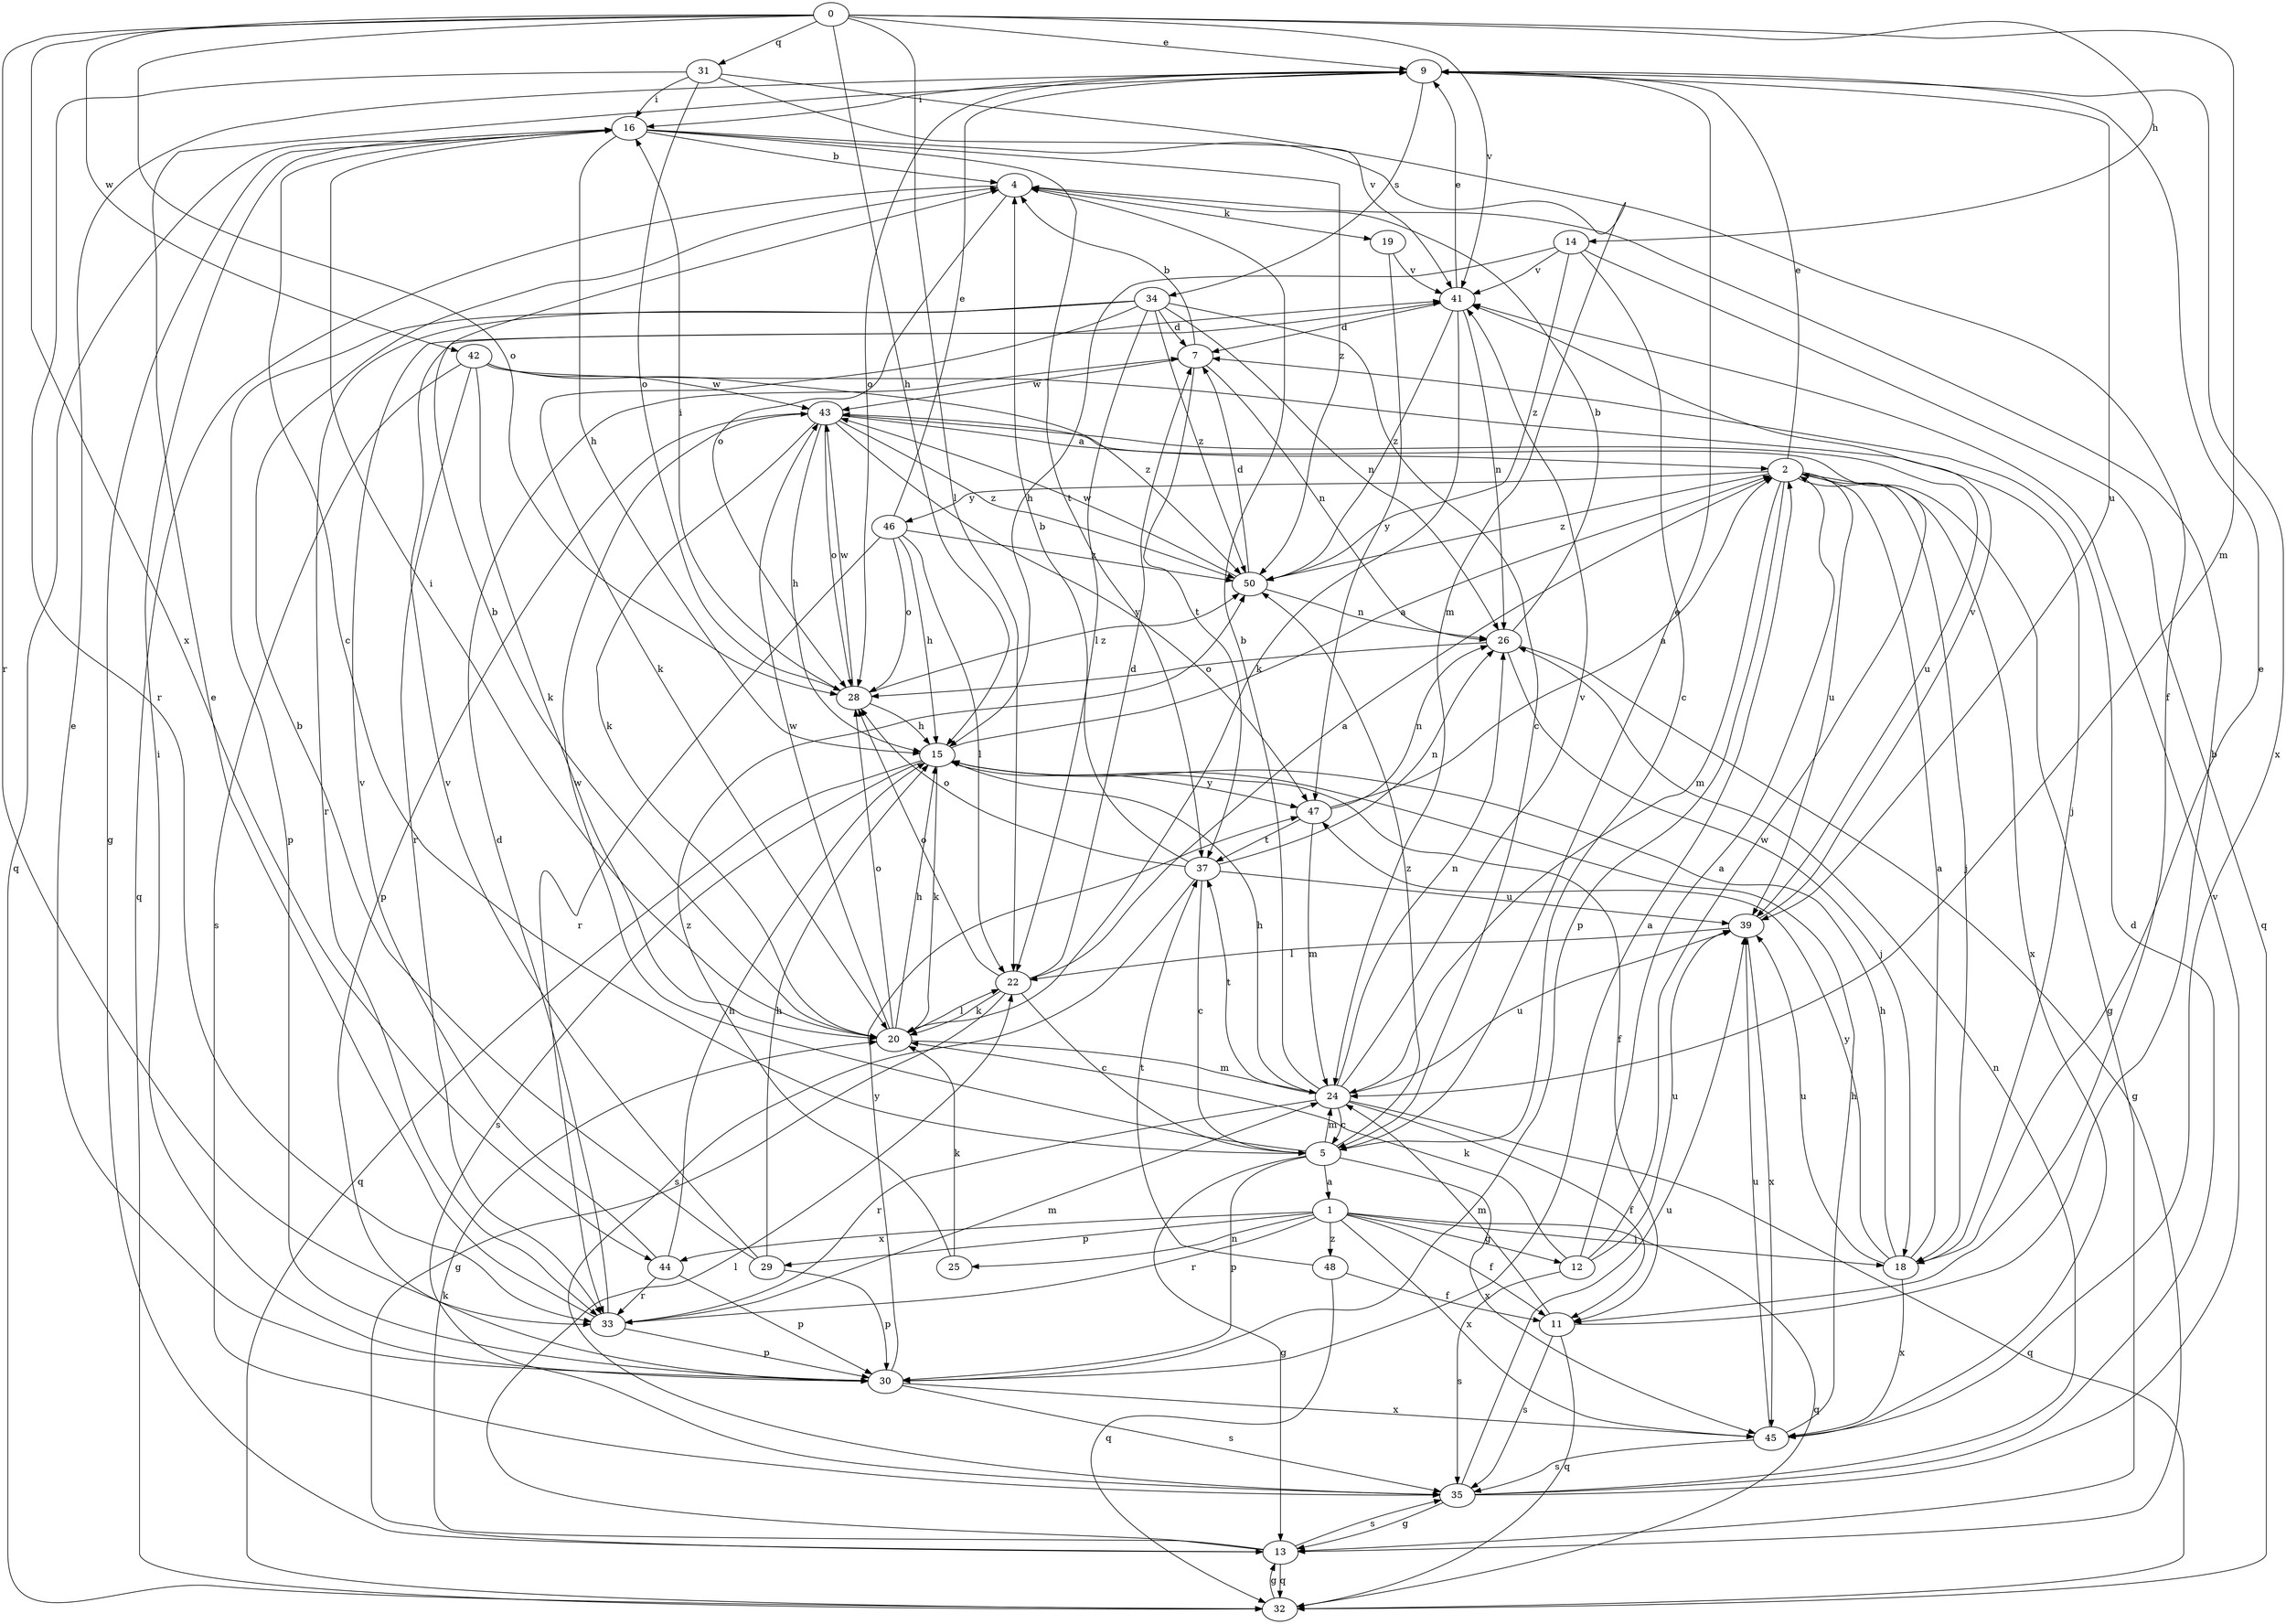 strict digraph  {
0;
1;
2;
4;
5;
7;
9;
11;
12;
13;
14;
15;
16;
18;
19;
20;
22;
24;
25;
26;
28;
29;
30;
31;
32;
33;
34;
35;
37;
39;
41;
42;
43;
44;
45;
46;
47;
48;
50;
0 -> 9  [label=e];
0 -> 14  [label=h];
0 -> 15  [label=h];
0 -> 22  [label=l];
0 -> 24  [label=m];
0 -> 28  [label=o];
0 -> 31  [label=q];
0 -> 33  [label=r];
0 -> 41  [label=v];
0 -> 42  [label=w];
0 -> 44  [label=x];
1 -> 11  [label=f];
1 -> 12  [label=g];
1 -> 18  [label=j];
1 -> 25  [label=n];
1 -> 29  [label=p];
1 -> 32  [label=q];
1 -> 33  [label=r];
1 -> 44  [label=x];
1 -> 45  [label=x];
1 -> 48  [label=z];
2 -> 9  [label=e];
2 -> 13  [label=g];
2 -> 18  [label=j];
2 -> 24  [label=m];
2 -> 30  [label=p];
2 -> 39  [label=u];
2 -> 45  [label=x];
2 -> 46  [label=y];
2 -> 50  [label=z];
4 -> 19  [label=k];
4 -> 28  [label=o];
4 -> 32  [label=q];
5 -> 1  [label=a];
5 -> 9  [label=e];
5 -> 13  [label=g];
5 -> 24  [label=m];
5 -> 30  [label=p];
5 -> 43  [label=w];
5 -> 45  [label=x];
5 -> 50  [label=z];
7 -> 4  [label=b];
7 -> 26  [label=n];
7 -> 37  [label=t];
7 -> 43  [label=w];
9 -> 16  [label=i];
9 -> 28  [label=o];
9 -> 34  [label=s];
9 -> 39  [label=u];
9 -> 45  [label=x];
11 -> 4  [label=b];
11 -> 24  [label=m];
11 -> 32  [label=q];
11 -> 35  [label=s];
12 -> 2  [label=a];
12 -> 20  [label=k];
12 -> 35  [label=s];
12 -> 39  [label=u];
12 -> 43  [label=w];
13 -> 20  [label=k];
13 -> 22  [label=l];
13 -> 32  [label=q];
13 -> 35  [label=s];
14 -> 5  [label=c];
14 -> 15  [label=h];
14 -> 32  [label=q];
14 -> 41  [label=v];
14 -> 50  [label=z];
15 -> 2  [label=a];
15 -> 11  [label=f];
15 -> 20  [label=k];
15 -> 32  [label=q];
15 -> 35  [label=s];
15 -> 47  [label=y];
16 -> 4  [label=b];
16 -> 5  [label=c];
16 -> 13  [label=g];
16 -> 15  [label=h];
16 -> 24  [label=m];
16 -> 32  [label=q];
16 -> 37  [label=t];
16 -> 50  [label=z];
18 -> 2  [label=a];
18 -> 9  [label=e];
18 -> 15  [label=h];
18 -> 39  [label=u];
18 -> 45  [label=x];
18 -> 47  [label=y];
19 -> 41  [label=v];
19 -> 47  [label=y];
20 -> 4  [label=b];
20 -> 15  [label=h];
20 -> 16  [label=i];
20 -> 22  [label=l];
20 -> 24  [label=m];
20 -> 28  [label=o];
20 -> 43  [label=w];
22 -> 2  [label=a];
22 -> 5  [label=c];
22 -> 7  [label=d];
22 -> 13  [label=g];
22 -> 20  [label=k];
22 -> 28  [label=o];
24 -> 4  [label=b];
24 -> 5  [label=c];
24 -> 11  [label=f];
24 -> 15  [label=h];
24 -> 26  [label=n];
24 -> 32  [label=q];
24 -> 33  [label=r];
24 -> 37  [label=t];
24 -> 39  [label=u];
24 -> 41  [label=v];
25 -> 20  [label=k];
25 -> 50  [label=z];
26 -> 4  [label=b];
26 -> 13  [label=g];
26 -> 18  [label=j];
26 -> 28  [label=o];
28 -> 15  [label=h];
28 -> 16  [label=i];
28 -> 43  [label=w];
28 -> 50  [label=z];
29 -> 4  [label=b];
29 -> 15  [label=h];
29 -> 30  [label=p];
29 -> 41  [label=v];
30 -> 2  [label=a];
30 -> 9  [label=e];
30 -> 16  [label=i];
30 -> 35  [label=s];
30 -> 45  [label=x];
30 -> 47  [label=y];
31 -> 11  [label=f];
31 -> 16  [label=i];
31 -> 28  [label=o];
31 -> 33  [label=r];
31 -> 41  [label=v];
32 -> 13  [label=g];
33 -> 7  [label=d];
33 -> 9  [label=e];
33 -> 24  [label=m];
33 -> 30  [label=p];
34 -> 5  [label=c];
34 -> 7  [label=d];
34 -> 20  [label=k];
34 -> 22  [label=l];
34 -> 26  [label=n];
34 -> 30  [label=p];
34 -> 33  [label=r];
34 -> 50  [label=z];
35 -> 7  [label=d];
35 -> 13  [label=g];
35 -> 26  [label=n];
35 -> 39  [label=u];
35 -> 41  [label=v];
37 -> 4  [label=b];
37 -> 5  [label=c];
37 -> 26  [label=n];
37 -> 28  [label=o];
37 -> 35  [label=s];
37 -> 39  [label=u];
39 -> 22  [label=l];
39 -> 41  [label=v];
39 -> 45  [label=x];
41 -> 7  [label=d];
41 -> 9  [label=e];
41 -> 20  [label=k];
41 -> 26  [label=n];
41 -> 50  [label=z];
42 -> 18  [label=j];
42 -> 20  [label=k];
42 -> 33  [label=r];
42 -> 35  [label=s];
42 -> 43  [label=w];
42 -> 50  [label=z];
43 -> 2  [label=a];
43 -> 15  [label=h];
43 -> 20  [label=k];
43 -> 28  [label=o];
43 -> 30  [label=p];
43 -> 39  [label=u];
43 -> 47  [label=y];
43 -> 50  [label=z];
44 -> 15  [label=h];
44 -> 30  [label=p];
44 -> 33  [label=r];
44 -> 41  [label=v];
45 -> 15  [label=h];
45 -> 35  [label=s];
45 -> 39  [label=u];
46 -> 9  [label=e];
46 -> 15  [label=h];
46 -> 22  [label=l];
46 -> 28  [label=o];
46 -> 33  [label=r];
46 -> 50  [label=z];
47 -> 2  [label=a];
47 -> 24  [label=m];
47 -> 26  [label=n];
47 -> 37  [label=t];
48 -> 11  [label=f];
48 -> 32  [label=q];
48 -> 37  [label=t];
50 -> 7  [label=d];
50 -> 26  [label=n];
50 -> 43  [label=w];
}
